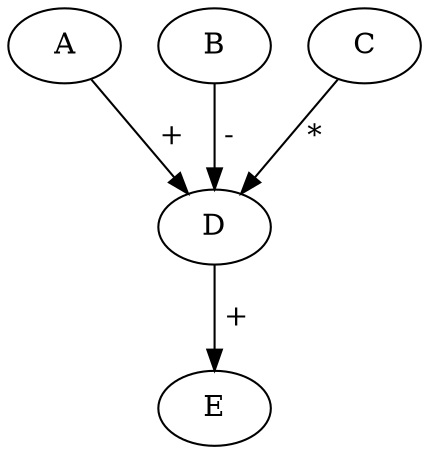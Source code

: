 strict digraph "" {
	graph [bb="0,0,198,210"];
	node [label="\N"];
	A	 [height=0.5,
		pos="27,192",
		value=1,
		width=0.75];
	D	 [height=0.5,
		pos="99,105",
		value=1,
		width=0.75];
	A -> D	 [label=" +",
		lp="72.5,148.5",
		math="+",
		pos="e,85.878,120.86 40.206,176.04 51.167,162.8 66.918,143.77 79.358,128.73"];
	E	 [height=0.5,
		pos="99,18",
		value=1,
		width=0.75];
	D -> E	 [label=" +",
		lp="103.5,61.5",
		math="+",
		pos="e,99,36.003 99,86.974 99,75.192 99,59.561 99,46.158"];
	B	 [height=0.5,
		pos="99,192",
		value=1,
		width=0.75];
	B -> D	 [label=" -",
		lp="102.5,148.5",
		math="-",
		pos="e,99,123 99,173.97 99,162.19 99,146.56 99,133.16"];
	C	 [height=0.5,
		pos="171,192",
		value=1,
		width=0.75];
	C -> D	 [label=" *",
		lp="143,148.5",
		math="*",
		pos="e,112.12,120.86 157.79,176.04 146.83,162.8 131.08,143.77 118.64,128.73"];
}

